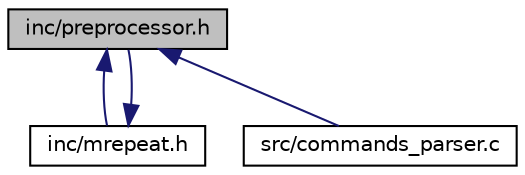 digraph "inc/preprocessor.h"
{
  edge [fontname="Helvetica",fontsize="10",labelfontname="Helvetica",labelfontsize="10"];
  node [fontname="Helvetica",fontsize="10",shape=record];
  Node1 [label="inc/preprocessor.h",height=0.2,width=0.4,color="black", fillcolor="grey75", style="filled", fontcolor="black"];
  Node1 -> Node2 [dir="back",color="midnightblue",fontsize="10",style="solid",fontname="Helvetica"];
  Node2 [label="inc/mrepeat.h",height=0.2,width=0.4,color="black", fillcolor="white", style="filled",URL="$mrepeat_8h.html",tooltip="Definicion de instanciador de estructura de datos repetitiva horizontal. "];
  Node2 -> Node1 [dir="back",color="midnightblue",fontsize="10",style="solid",fontname="Helvetica"];
  Node1 -> Node3 [dir="back",color="midnightblue",fontsize="10",style="solid",fontname="Helvetica"];
  Node3 [label="src/commands_parser.c",height=0.2,width=0.4,color="black", fillcolor="white", style="filled",URL="$commands__parser_8c.html",tooltip="Implementacion del parser de los paquetes. "];
}
